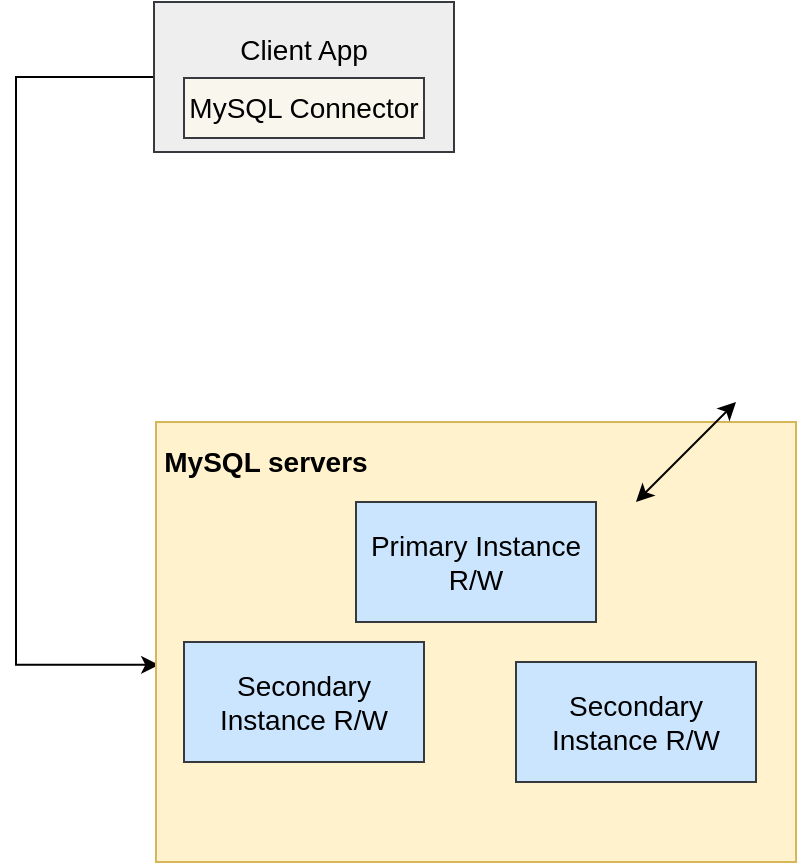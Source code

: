 <mxfile version="16.4.3" type="github">
  <diagram id="VaUf51YjUCa0fIEayT8e" name="Page-1">
    <mxGraphModel dx="1038" dy="571" grid="1" gridSize="10" guides="1" tooltips="1" connect="1" arrows="1" fold="1" page="1" pageScale="1" pageWidth="827" pageHeight="1169" math="0" shadow="0">
      <root>
        <mxCell id="0" />
        <mxCell id="1" parent="0" />
        <mxCell id="L6fdx846nfNxe40jnH0j-22" style="edgeStyle=orthogonalEdgeStyle;rounded=0;orthogonalLoop=1;jettySize=auto;html=1;exitX=0;exitY=0.5;exitDx=0;exitDy=0;entryX=0.005;entryY=0.552;entryDx=0;entryDy=0;entryPerimeter=0;fontSize=14;" edge="1" parent="1" source="L6fdx846nfNxe40jnH0j-13" target="L6fdx846nfNxe40jnH0j-6">
          <mxGeometry relative="1" as="geometry">
            <Array as="points">
              <mxPoint x="80" y="188" />
              <mxPoint x="80" y="481" />
            </Array>
          </mxGeometry>
        </mxCell>
        <mxCell id="L6fdx846nfNxe40jnH0j-13" value="" style="rounded=0;whiteSpace=wrap;html=1;fontSize=14;fillColor=#eeeeee;strokeColor=#36393d;" vertex="1" parent="1">
          <mxGeometry x="149" y="150" width="150" height="75" as="geometry" />
        </mxCell>
        <mxCell id="L6fdx846nfNxe40jnH0j-6" value="" style="rounded=0;whiteSpace=wrap;html=1;fillColor=#fff2cc;strokeColor=#d6b656;align=left;" vertex="1" parent="1">
          <mxGeometry x="150" y="360" width="320" height="220" as="geometry" />
        </mxCell>
        <mxCell id="L6fdx846nfNxe40jnH0j-10" value="MySQL servers" style="text;html=1;strokeColor=none;fillColor=none;align=center;verticalAlign=middle;whiteSpace=wrap;rounded=0;fontStyle=1;fontSize=14;" vertex="1" parent="1">
          <mxGeometry x="150" y="360" width="110" height="40" as="geometry" />
        </mxCell>
        <mxCell id="L6fdx846nfNxe40jnH0j-12" value="MySQL Connector" style="rounded=0;whiteSpace=wrap;html=1;fontSize=14;fillColor=#f9f7ed;strokeColor=#36393d;" vertex="1" parent="1">
          <mxGeometry x="164" y="188" width="120" height="30" as="geometry" />
        </mxCell>
        <mxCell id="L6fdx846nfNxe40jnH0j-14" value="Client App" style="text;html=1;strokeColor=none;fillColor=none;align=center;verticalAlign=middle;whiteSpace=wrap;rounded=0;fontSize=14;" vertex="1" parent="1">
          <mxGeometry x="154" y="160" width="140" height="28" as="geometry" />
        </mxCell>
        <mxCell id="L6fdx846nfNxe40jnH0j-15" value="" style="rounded=0;whiteSpace=wrap;html=1;fontSize=14;" vertex="1" parent="1">
          <mxGeometry x="250" y="400" width="120" height="60" as="geometry" />
        </mxCell>
        <mxCell id="L6fdx846nfNxe40jnH0j-16" value="Primary Instance R/W" style="text;html=1;strokeColor=#36393d;fillColor=#cce5ff;align=center;verticalAlign=middle;whiteSpace=wrap;rounded=0;fontSize=14;" vertex="1" parent="1">
          <mxGeometry x="250" y="400" width="120" height="60" as="geometry" />
        </mxCell>
        <mxCell id="L6fdx846nfNxe40jnH0j-18" value="Secondary Instance R/W" style="text;html=1;strokeColor=#36393d;fillColor=#cce5ff;align=center;verticalAlign=middle;whiteSpace=wrap;rounded=0;fontSize=14;" vertex="1" parent="1">
          <mxGeometry x="164" y="470" width="120" height="60" as="geometry" />
        </mxCell>
        <mxCell id="L6fdx846nfNxe40jnH0j-20" value="Secondary Instance R/W" style="text;html=1;strokeColor=#36393d;fillColor=#cce5ff;align=center;verticalAlign=middle;whiteSpace=wrap;rounded=0;fontSize=14;" vertex="1" parent="1">
          <mxGeometry x="330" y="480" width="120" height="60" as="geometry" />
        </mxCell>
        <mxCell id="L6fdx846nfNxe40jnH0j-21" value="" style="endArrow=classic;startArrow=classic;html=1;rounded=0;fontSize=14;" edge="1" parent="1">
          <mxGeometry width="50" height="50" relative="1" as="geometry">
            <mxPoint x="390" y="400" as="sourcePoint" />
            <mxPoint x="440" y="350" as="targetPoint" />
          </mxGeometry>
        </mxCell>
      </root>
    </mxGraphModel>
  </diagram>
</mxfile>
